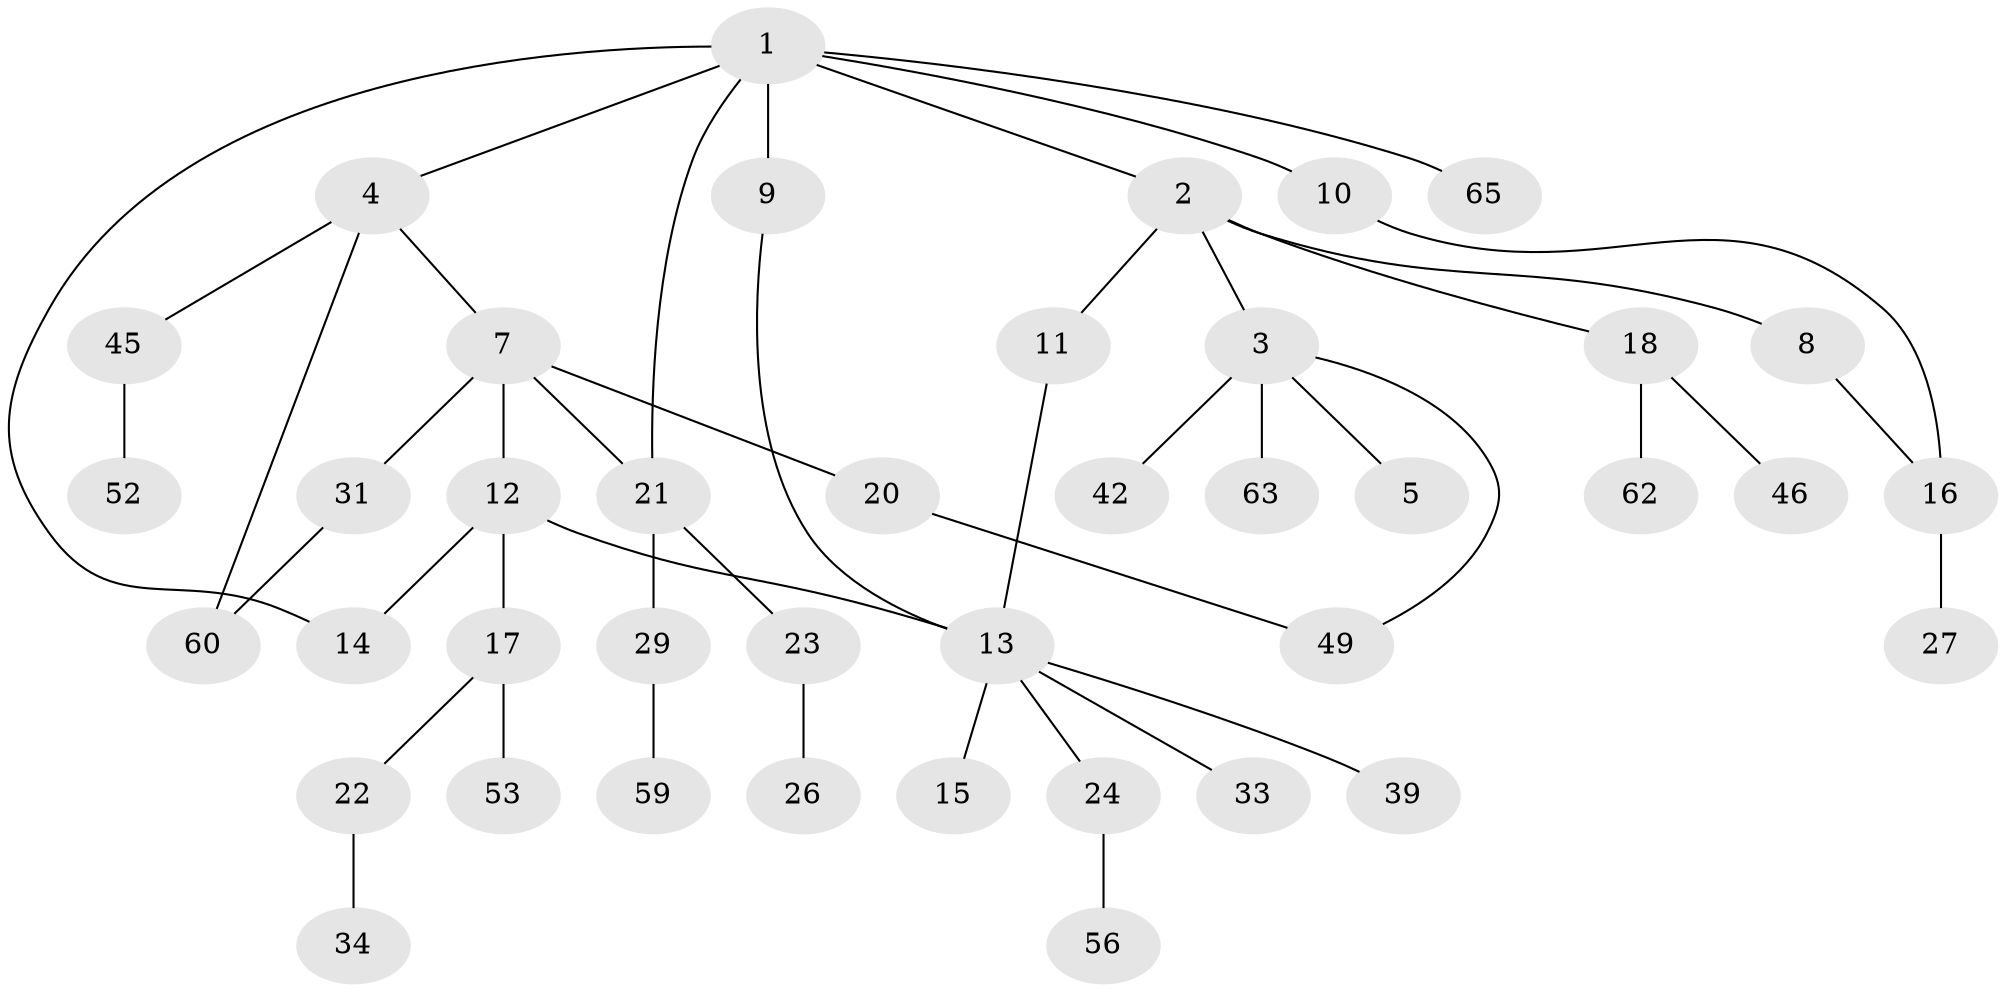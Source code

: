 // original degree distribution, {7: 0.015384615384615385, 5: 0.046153846153846156, 3: 0.15384615384615385, 2: 0.4307692307692308, 6: 0.015384615384615385, 1: 0.3076923076923077, 4: 0.03076923076923077}
// Generated by graph-tools (version 1.1) at 2025/10/02/27/25 16:10:52]
// undirected, 41 vertices, 47 edges
graph export_dot {
graph [start="1"]
  node [color=gray90,style=filled];
  1 [super="+61"];
  2 [super="+6"];
  3 [super="+51"];
  4 [super="+19"];
  5 [super="+55"];
  7 [super="+25"];
  8;
  9 [super="+37"];
  10;
  11;
  12 [super="+57"];
  13 [super="+32"];
  14;
  15;
  16 [super="+35"];
  17 [super="+40"];
  18 [super="+28"];
  20 [super="+41"];
  21 [super="+47"];
  22;
  23;
  24 [super="+30"];
  26 [super="+43"];
  27;
  29 [super="+54"];
  31 [super="+36"];
  33 [super="+50"];
  34 [super="+38"];
  39 [super="+44"];
  42 [super="+48"];
  45 [super="+58"];
  46 [super="+64"];
  49;
  52;
  53;
  56;
  59;
  60;
  62;
  63;
  65;
  1 -- 2;
  1 -- 4;
  1 -- 9;
  1 -- 10;
  1 -- 14;
  1 -- 21;
  1 -- 65;
  2 -- 3;
  2 -- 8;
  2 -- 11;
  2 -- 18;
  3 -- 5;
  3 -- 42;
  3 -- 49;
  3 -- 63;
  4 -- 7;
  4 -- 45;
  4 -- 60;
  7 -- 12;
  7 -- 20;
  7 -- 21;
  7 -- 31;
  8 -- 16;
  9 -- 13;
  10 -- 16;
  11 -- 13;
  12 -- 17;
  12 -- 13;
  12 -- 14;
  13 -- 15;
  13 -- 24;
  13 -- 33;
  13 -- 39;
  16 -- 27;
  17 -- 22;
  17 -- 53;
  18 -- 46;
  18 -- 62;
  20 -- 49;
  21 -- 23;
  21 -- 29;
  22 -- 34;
  23 -- 26;
  24 -- 56;
  29 -- 59;
  31 -- 60;
  45 -- 52;
}

